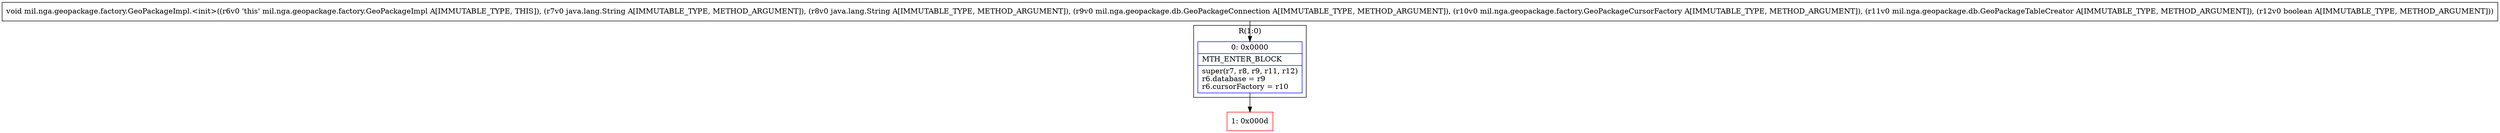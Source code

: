 digraph "CFG formil.nga.geopackage.factory.GeoPackageImpl.\<init\>(Ljava\/lang\/String;Ljava\/lang\/String;Lmil\/nga\/geopackage\/db\/GeoPackageConnection;Lmil\/nga\/geopackage\/factory\/GeoPackageCursorFactory;Lmil\/nga\/geopackage\/db\/GeoPackageTableCreator;Z)V" {
subgraph cluster_Region_1360173586 {
label = "R(1:0)";
node [shape=record,color=blue];
Node_0 [shape=record,label="{0\:\ 0x0000|MTH_ENTER_BLOCK\l|super(r7, r8, r9, r11, r12)\lr6.database = r9\lr6.cursorFactory = r10\l}"];
}
Node_1 [shape=record,color=red,label="{1\:\ 0x000d}"];
MethodNode[shape=record,label="{void mil.nga.geopackage.factory.GeoPackageImpl.\<init\>((r6v0 'this' mil.nga.geopackage.factory.GeoPackageImpl A[IMMUTABLE_TYPE, THIS]), (r7v0 java.lang.String A[IMMUTABLE_TYPE, METHOD_ARGUMENT]), (r8v0 java.lang.String A[IMMUTABLE_TYPE, METHOD_ARGUMENT]), (r9v0 mil.nga.geopackage.db.GeoPackageConnection A[IMMUTABLE_TYPE, METHOD_ARGUMENT]), (r10v0 mil.nga.geopackage.factory.GeoPackageCursorFactory A[IMMUTABLE_TYPE, METHOD_ARGUMENT]), (r11v0 mil.nga.geopackage.db.GeoPackageTableCreator A[IMMUTABLE_TYPE, METHOD_ARGUMENT]), (r12v0 boolean A[IMMUTABLE_TYPE, METHOD_ARGUMENT])) }"];
MethodNode -> Node_0;
Node_0 -> Node_1;
}

